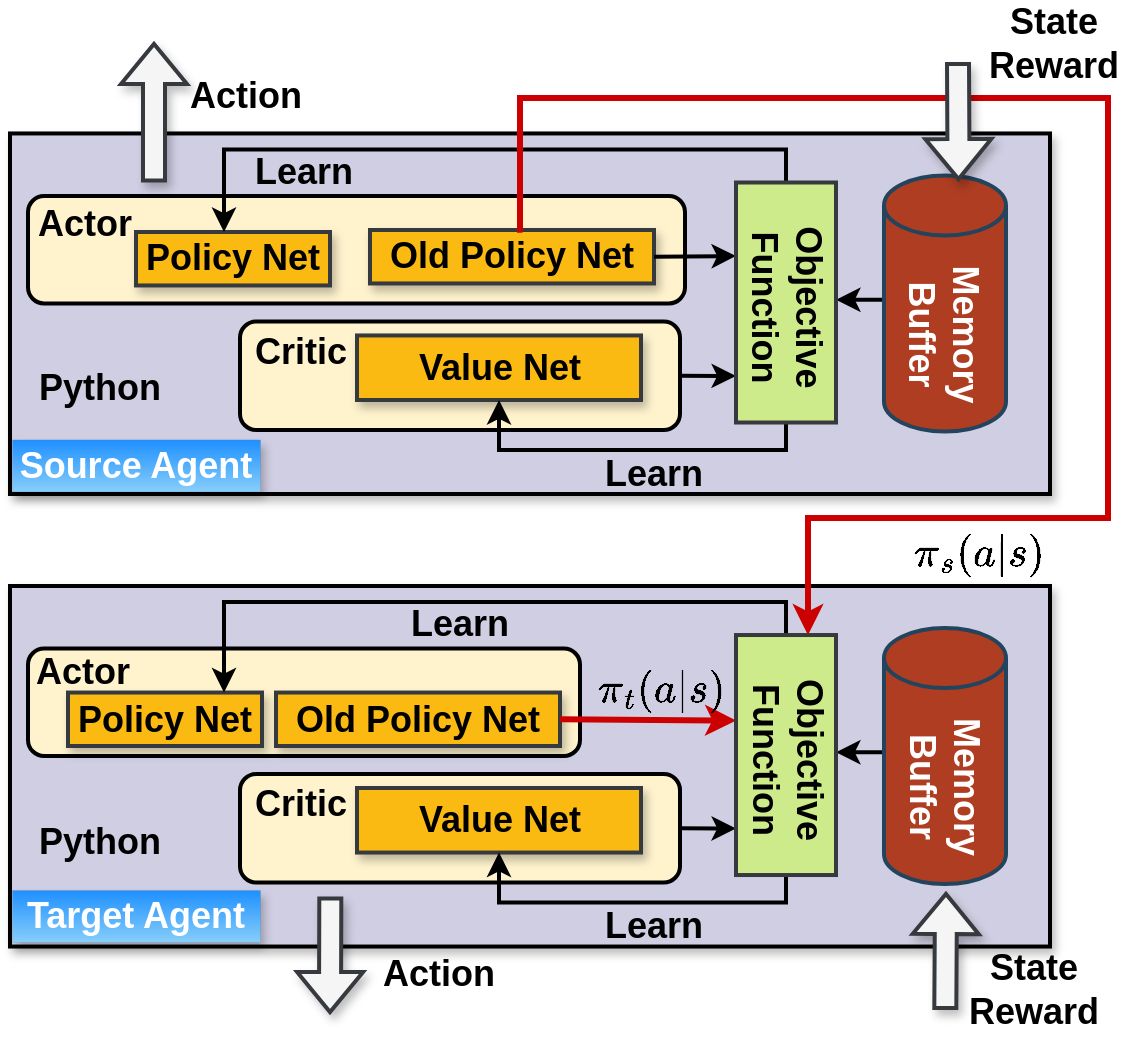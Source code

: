 <mxfile version="26.0.2">
  <diagram name="第 1 页" id="1CVCdKwHS6l56ZYPoqA-">
    <mxGraphModel dx="1309" dy="720" grid="1" gridSize="10" guides="1" tooltips="1" connect="1" arrows="1" fold="1" page="1" pageScale="1" pageWidth="600" pageHeight="520" math="1" shadow="0">
      <root>
        <mxCell id="0" />
        <mxCell id="1" parent="0" />
        <mxCell id="TnmNr2-LYMIH4guuqulg-85" value="" style="rounded=0;whiteSpace=wrap;html=1;fillColor=#d0cee2;strokeColor=#000000;strokeWidth=2;shadow=1;" vertex="1" parent="1">
          <mxGeometry x="28" y="66.73" width="520" height="180.27" as="geometry" />
        </mxCell>
        <mxCell id="TnmNr2-LYMIH4guuqulg-86" value="&lt;font color=&quot;#ffffff&quot; size=&quot;1&quot;&gt;&lt;b style=&quot;font-size: 18px;&quot;&gt;Source Agent&lt;/b&gt;&lt;/font&gt;" style="text;html=1;align=center;verticalAlign=middle;whiteSpace=wrap;rounded=0;fillColor=#1E90FF;strokeColor=#36393d;strokeWidth=0;shadow=1;gradientColor=#87CEFA;" vertex="1" parent="1">
          <mxGeometry x="29" y="219.73" width="124" height="26" as="geometry" />
        </mxCell>
        <mxCell id="TnmNr2-LYMIH4guuqulg-87" value="" style="rounded=1;whiteSpace=wrap;html=1;strokeWidth=2;fillColor=#fef3cd;" vertex="1" parent="1">
          <mxGeometry x="37" y="98" width="328.5" height="53.73" as="geometry" />
        </mxCell>
        <mxCell id="TnmNr2-LYMIH4guuqulg-88" value="&lt;b style=&quot;&quot;&gt;&lt;font style=&quot;font-size: 18px;&quot;&gt;Policy Net&lt;/font&gt;&lt;/b&gt;" style="rounded=0;whiteSpace=wrap;html=1;fillColor=#faba11;strokeColor=#36393d;strokeWidth=2;shadow=1;" vertex="1" parent="1">
          <mxGeometry x="91" y="116" width="97" height="26.73" as="geometry" />
        </mxCell>
        <mxCell id="TnmNr2-LYMIH4guuqulg-89" value="&lt;b style=&quot;&quot;&gt;&lt;font style=&quot;font-size: 18px;&quot;&gt;Old Policy Net&lt;/font&gt;&lt;/b&gt;" style="rounded=0;whiteSpace=wrap;html=1;fillColor=#faba11;strokeColor=#36393d;strokeWidth=2;shadow=1;" vertex="1" parent="1">
          <mxGeometry x="208" y="115" width="142" height="26.73" as="geometry" />
        </mxCell>
        <mxCell id="TnmNr2-LYMIH4guuqulg-90" value="" style="rounded=1;whiteSpace=wrap;html=1;strokeWidth=2;fillColor=#fef3cd;" vertex="1" parent="1">
          <mxGeometry x="143" y="160.73" width="220" height="54.27" as="geometry" />
        </mxCell>
        <mxCell id="TnmNr2-LYMIH4guuqulg-91" value="&lt;b style=&quot;&quot;&gt;&lt;font style=&quot;font-size: 18px;&quot;&gt;Value Net&lt;/font&gt;&lt;/b&gt;" style="rounded=0;whiteSpace=wrap;html=1;fillColor=#faba11;strokeColor=#36393d;strokeWidth=2;shadow=1;" vertex="1" parent="1">
          <mxGeometry x="201.5" y="167.73" width="142" height="32.27" as="geometry" />
        </mxCell>
        <mxCell id="TnmNr2-LYMIH4guuqulg-92" value="&lt;span style=&quot;font-size: 18px;&quot;&gt;&lt;b&gt;Actor&lt;/b&gt;&lt;/span&gt;" style="text;html=1;align=center;verticalAlign=middle;whiteSpace=wrap;rounded=0;" vertex="1" parent="1">
          <mxGeometry x="25" y="96.73" width="81" height="30" as="geometry" />
        </mxCell>
        <mxCell id="TnmNr2-LYMIH4guuqulg-93" value="&lt;span style=&quot;font-size: 18px;&quot;&gt;&lt;b&gt;Critic&lt;/b&gt;&lt;/span&gt;" style="text;html=1;align=center;verticalAlign=middle;whiteSpace=wrap;rounded=0;" vertex="1" parent="1">
          <mxGeometry x="133" y="160.73" width="81" height="30" as="geometry" />
        </mxCell>
        <mxCell id="TnmNr2-LYMIH4guuqulg-94" value="" style="endArrow=classic;html=1;rounded=0;strokeWidth=2;exitX=1;exitY=0.5;exitDx=0;exitDy=0;" edge="1" parent="1" source="TnmNr2-LYMIH4guuqulg-89">
          <mxGeometry width="50" height="50" relative="1" as="geometry">
            <mxPoint x="315" y="115.73" as="sourcePoint" />
            <mxPoint x="391" y="128" as="targetPoint" />
          </mxGeometry>
        </mxCell>
        <mxCell id="TnmNr2-LYMIH4guuqulg-95" value="" style="endArrow=classic;html=1;rounded=0;strokeWidth=2;exitX=1;exitY=0.5;exitDx=0;exitDy=0;" edge="1" parent="1" source="TnmNr2-LYMIH4guuqulg-90">
          <mxGeometry width="50" height="50" relative="1" as="geometry">
            <mxPoint x="354.3" y="211.73" as="sourcePoint" />
            <mxPoint x="391" y="188" as="targetPoint" />
          </mxGeometry>
        </mxCell>
        <mxCell id="TnmNr2-LYMIH4guuqulg-96" value="" style="endArrow=classic;html=1;rounded=0;strokeWidth=2;edgeStyle=orthogonalEdgeStyle;" edge="1" parent="1" target="TnmNr2-LYMIH4guuqulg-88">
          <mxGeometry width="50" height="50" relative="1" as="geometry">
            <mxPoint x="416" y="94.73" as="sourcePoint" />
            <mxPoint x="381.5" y="43.73" as="targetPoint" />
            <Array as="points">
              <mxPoint x="416" y="74.73" />
              <mxPoint x="135" y="74.73" />
            </Array>
          </mxGeometry>
        </mxCell>
        <mxCell id="TnmNr2-LYMIH4guuqulg-97" value="" style="endArrow=classic;html=1;rounded=0;strokeWidth=2;edgeStyle=orthogonalEdgeStyle;entryX=0.5;entryY=1;entryDx=0;entryDy=0;" edge="1" parent="1" target="TnmNr2-LYMIH4guuqulg-91">
          <mxGeometry width="50" height="50" relative="1" as="geometry">
            <mxPoint x="416" y="204.73" as="sourcePoint" />
            <mxPoint x="52.5" y="15.73" as="targetPoint" />
            <Array as="points">
              <mxPoint x="416" y="225" />
              <mxPoint x="273" y="225" />
            </Array>
          </mxGeometry>
        </mxCell>
        <mxCell id="TnmNr2-LYMIH4guuqulg-98" value="" style="endArrow=classic;html=1;rounded=0;strokeWidth=2;entryX=-0.004;entryY=0.225;entryDx=0;entryDy=0;entryPerimeter=0;" edge="1" parent="1">
          <mxGeometry width="50" height="50" relative="1" as="geometry">
            <mxPoint x="486" y="149.87" as="sourcePoint" />
            <mxPoint x="441" y="149.87" as="targetPoint" />
          </mxGeometry>
        </mxCell>
        <mxCell id="TnmNr2-LYMIH4guuqulg-99" value="&lt;font style=&quot;font-size: 18px;&quot;&gt;&lt;b&gt;Python&lt;/b&gt;&lt;/font&gt;" style="text;html=1;align=center;verticalAlign=middle;whiteSpace=wrap;rounded=0;" vertex="1" parent="1">
          <mxGeometry x="43" y="179.23" width="60" height="30" as="geometry" />
        </mxCell>
        <mxCell id="TnmNr2-LYMIH4guuqulg-100" value="" style="group" vertex="1" connectable="0" parent="1">
          <mxGeometry x="465" y="92.73" width="61" height="128.03" as="geometry" />
        </mxCell>
        <mxCell id="TnmNr2-LYMIH4guuqulg-101" value="" style="shape=cylinder3;whiteSpace=wrap;html=1;boundedLbl=1;backgroundOutline=1;size=15;fillColor=#ae3d22;strokeColor=#23445d;strokeWidth=2;" vertex="1" parent="TnmNr2-LYMIH4guuqulg-100">
          <mxGeometry y="-5" width="61" height="128.03" as="geometry" />
        </mxCell>
        <mxCell id="TnmNr2-LYMIH4guuqulg-102" value="&lt;font style=&quot;font-size: 18px;&quot; color=&quot;#ffffff&quot;&gt;&lt;b&gt;Memory&lt;/b&gt;&lt;/font&gt;&lt;div style=&quot;font-size: 18px;&quot;&gt;&lt;font color=&quot;#ffffff&quot;&gt;&lt;b&gt;Buffer&lt;/b&gt;&lt;/font&gt;&lt;/div&gt;" style="text;html=1;align=center;verticalAlign=middle;whiteSpace=wrap;rounded=0;direction=south;rotation=90;" vertex="1" parent="TnmNr2-LYMIH4guuqulg-100">
          <mxGeometry x="-10.31" y="62.629" width="79.901" height="23.022" as="geometry" />
        </mxCell>
        <mxCell id="TnmNr2-LYMIH4guuqulg-103" value="" style="group;fillColor=#cdeb8b;strokeColor=#36393d;container=0;strokeWidth=2;" vertex="1" connectable="0" parent="1">
          <mxGeometry x="391" y="91.25" width="50" height="120" as="geometry" />
        </mxCell>
        <mxCell id="TnmNr2-LYMIH4guuqulg-104" value="&lt;font style=&quot;font-size: 18px;&quot;&gt;&lt;b&gt;Objective&lt;/b&gt;&lt;/font&gt;&lt;div style=&quot;font-size: 18px;&quot;&gt;&lt;b&gt;Function&lt;/b&gt;&lt;/div&gt;" style="text;html=1;align=center;verticalAlign=middle;whiteSpace=wrap;rounded=0;direction=south;rotation=90;" vertex="1" parent="1">
          <mxGeometry x="369.5" y="140.71" width="93" height="25" as="geometry" />
        </mxCell>
        <mxCell id="TnmNr2-LYMIH4guuqulg-105" value="&lt;font style=&quot;font-size: 18px;&quot;&gt;&lt;b&gt;Learn&lt;/b&gt;&lt;/font&gt;" style="text;html=1;align=center;verticalAlign=middle;whiteSpace=wrap;rounded=0;" vertex="1" parent="1">
          <mxGeometry x="145" y="71" width="60" height="30" as="geometry" />
        </mxCell>
        <mxCell id="TnmNr2-LYMIH4guuqulg-106" value="&lt;font style=&quot;font-size: 18px;&quot;&gt;&lt;b&gt;Learn&lt;/b&gt;&lt;/font&gt;" style="text;html=1;align=center;verticalAlign=middle;whiteSpace=wrap;rounded=0;" vertex="1" parent="1">
          <mxGeometry x="320" y="221.73" width="60" height="30" as="geometry" />
        </mxCell>
        <mxCell id="TnmNr2-LYMIH4guuqulg-107" value="" style="rounded=0;whiteSpace=wrap;html=1;fillColor=#d0cee2;strokeColor=#000000;strokeWidth=2;shadow=1;" vertex="1" parent="1">
          <mxGeometry x="28" y="293" width="520" height="180.27" as="geometry" />
        </mxCell>
        <mxCell id="TnmNr2-LYMIH4guuqulg-109" value="" style="rounded=1;whiteSpace=wrap;html=1;strokeWidth=2;fillColor=#fef3cd;" vertex="1" parent="1">
          <mxGeometry x="37" y="324.27" width="276" height="53.73" as="geometry" />
        </mxCell>
        <mxCell id="TnmNr2-LYMIH4guuqulg-110" value="&lt;b style=&quot;&quot;&gt;&lt;font style=&quot;font-size: 18px;&quot;&gt;Policy Net&lt;/font&gt;&lt;/b&gt;" style="rounded=0;whiteSpace=wrap;html=1;fillColor=#faba11;strokeColor=#36393d;strokeWidth=2;shadow=1;" vertex="1" parent="1">
          <mxGeometry x="57" y="346.27" width="97" height="26.73" as="geometry" />
        </mxCell>
        <mxCell id="TnmNr2-LYMIH4guuqulg-111" value="&lt;b style=&quot;&quot;&gt;&lt;font style=&quot;font-size: 18px;&quot;&gt;Old Policy Net&lt;/font&gt;&lt;/b&gt;" style="rounded=0;whiteSpace=wrap;html=1;fillColor=#faba11;strokeColor=#36393d;strokeWidth=2;shadow=1;" vertex="1" parent="1">
          <mxGeometry x="161" y="346.27" width="142" height="26.73" as="geometry" />
        </mxCell>
        <mxCell id="TnmNr2-LYMIH4guuqulg-112" value="" style="rounded=1;whiteSpace=wrap;html=1;strokeWidth=2;fillColor=#fef3cd;" vertex="1" parent="1">
          <mxGeometry x="143" y="387" width="220" height="54.27" as="geometry" />
        </mxCell>
        <mxCell id="TnmNr2-LYMIH4guuqulg-113" value="&lt;b style=&quot;&quot;&gt;&lt;font style=&quot;font-size: 18px;&quot;&gt;Value Net&lt;/font&gt;&lt;/b&gt;" style="rounded=0;whiteSpace=wrap;html=1;fillColor=#faba11;strokeColor=#36393d;strokeWidth=2;shadow=1;" vertex="1" parent="1">
          <mxGeometry x="201.5" y="394" width="142" height="32.27" as="geometry" />
        </mxCell>
        <mxCell id="TnmNr2-LYMIH4guuqulg-114" value="&lt;span style=&quot;font-size: 18px;&quot;&gt;&lt;b&gt;Actor&lt;/b&gt;&lt;/span&gt;" style="text;html=1;align=center;verticalAlign=middle;whiteSpace=wrap;rounded=0;" vertex="1" parent="1">
          <mxGeometry x="24" y="321" width="81" height="30" as="geometry" />
        </mxCell>
        <mxCell id="TnmNr2-LYMIH4guuqulg-115" value="&lt;span style=&quot;font-size: 18px;&quot;&gt;&lt;b&gt;Critic&lt;/b&gt;&lt;/span&gt;" style="text;html=1;align=center;verticalAlign=middle;whiteSpace=wrap;rounded=0;" vertex="1" parent="1">
          <mxGeometry x="133" y="387" width="81" height="30" as="geometry" />
        </mxCell>
        <mxCell id="TnmNr2-LYMIH4guuqulg-116" value="" style="endArrow=classic;html=1;rounded=0;strokeWidth=3;exitX=1;exitY=0.5;exitDx=0;exitDy=0;strokeColor=#CC0000;" edge="1" parent="1" source="TnmNr2-LYMIH4guuqulg-111">
          <mxGeometry width="50" height="50" relative="1" as="geometry">
            <mxPoint x="311" y="360.635" as="sourcePoint" />
            <mxPoint x="391" y="360.27" as="targetPoint" />
          </mxGeometry>
        </mxCell>
        <mxCell id="TnmNr2-LYMIH4guuqulg-117" value="" style="endArrow=classic;html=1;rounded=0;strokeWidth=2;exitX=1;exitY=0.5;exitDx=0;exitDy=0;" edge="1" parent="1" source="TnmNr2-LYMIH4guuqulg-112">
          <mxGeometry width="50" height="50" relative="1" as="geometry">
            <mxPoint x="354.3" y="438" as="sourcePoint" />
            <mxPoint x="391" y="414.27" as="targetPoint" />
          </mxGeometry>
        </mxCell>
        <mxCell id="TnmNr2-LYMIH4guuqulg-118" value="" style="endArrow=classic;html=1;rounded=0;strokeWidth=2;edgeStyle=orthogonalEdgeStyle;" edge="1" parent="1" target="TnmNr2-LYMIH4guuqulg-110">
          <mxGeometry width="50" height="50" relative="1" as="geometry">
            <mxPoint x="416" y="321" as="sourcePoint" />
            <mxPoint x="381.5" y="270" as="targetPoint" />
            <Array as="points">
              <mxPoint x="416" y="301" />
              <mxPoint x="135" y="301" />
            </Array>
          </mxGeometry>
        </mxCell>
        <mxCell id="TnmNr2-LYMIH4guuqulg-119" value="" style="endArrow=classic;html=1;rounded=0;strokeWidth=2;edgeStyle=orthogonalEdgeStyle;entryX=0.5;entryY=1;entryDx=0;entryDy=0;" edge="1" parent="1" target="TnmNr2-LYMIH4guuqulg-113">
          <mxGeometry width="50" height="50" relative="1" as="geometry">
            <mxPoint x="416" y="431" as="sourcePoint" />
            <mxPoint x="52.5" y="242" as="targetPoint" />
            <Array as="points">
              <mxPoint x="416" y="451.27" />
              <mxPoint x="273" y="451.27" />
            </Array>
          </mxGeometry>
        </mxCell>
        <mxCell id="TnmNr2-LYMIH4guuqulg-120" value="" style="endArrow=classic;html=1;rounded=0;strokeWidth=2;entryX=-0.004;entryY=0.225;entryDx=0;entryDy=0;entryPerimeter=0;" edge="1" parent="1">
          <mxGeometry width="50" height="50" relative="1" as="geometry">
            <mxPoint x="486" y="376.14" as="sourcePoint" />
            <mxPoint x="441" y="376.14" as="targetPoint" />
          </mxGeometry>
        </mxCell>
        <mxCell id="TnmNr2-LYMIH4guuqulg-121" value="&lt;font style=&quot;font-size: 18px;&quot;&gt;&lt;b&gt;Python&lt;/b&gt;&lt;/font&gt;" style="text;html=1;align=center;verticalAlign=middle;whiteSpace=wrap;rounded=0;" vertex="1" parent="1">
          <mxGeometry x="43" y="405.5" width="60" height="30" as="geometry" />
        </mxCell>
        <mxCell id="TnmNr2-LYMIH4guuqulg-122" value="" style="group" vertex="1" connectable="0" parent="1">
          <mxGeometry x="465" y="319" width="61" height="128.03" as="geometry" />
        </mxCell>
        <mxCell id="TnmNr2-LYMIH4guuqulg-123" value="" style="shape=cylinder3;whiteSpace=wrap;html=1;boundedLbl=1;backgroundOutline=1;size=15;fillColor=#ae3d22;strokeColor=#23445d;strokeWidth=2;" vertex="1" parent="TnmNr2-LYMIH4guuqulg-122">
          <mxGeometry y="-5" width="61" height="128.03" as="geometry" />
        </mxCell>
        <mxCell id="TnmNr2-LYMIH4guuqulg-124" value="&lt;font style=&quot;font-size: 18px;&quot; color=&quot;#ffffff&quot;&gt;&lt;b&gt;Memory&lt;/b&gt;&lt;/font&gt;&lt;div style=&quot;font-size: 18px;&quot;&gt;&lt;font color=&quot;#ffffff&quot;&gt;&lt;b&gt;Buffer&lt;/b&gt;&lt;/font&gt;&lt;/div&gt;" style="text;html=1;align=center;verticalAlign=middle;whiteSpace=wrap;rounded=0;direction=south;rotation=90;" vertex="1" parent="TnmNr2-LYMIH4guuqulg-122">
          <mxGeometry x="-10.31" y="62.629" width="79.901" height="23.022" as="geometry" />
        </mxCell>
        <mxCell id="TnmNr2-LYMIH4guuqulg-125" value="" style="group;fillColor=#cdeb8b;strokeColor=#36393d;container=0;strokeWidth=2;" vertex="1" connectable="0" parent="1">
          <mxGeometry x="391" y="317.52" width="50" height="120" as="geometry" />
        </mxCell>
        <mxCell id="TnmNr2-LYMIH4guuqulg-126" value="&lt;font style=&quot;font-size: 18px;&quot;&gt;&lt;b&gt;Objective&lt;/b&gt;&lt;/font&gt;&lt;div style=&quot;font-size: 18px;&quot;&gt;&lt;b&gt;Function&lt;/b&gt;&lt;/div&gt;" style="text;html=1;align=center;verticalAlign=middle;whiteSpace=wrap;rounded=0;direction=south;rotation=90;" vertex="1" parent="1">
          <mxGeometry x="369.5" y="366.98" width="93" height="25" as="geometry" />
        </mxCell>
        <mxCell id="TnmNr2-LYMIH4guuqulg-127" value="&lt;font style=&quot;font-size: 18px;&quot;&gt;&lt;b&gt;Learn&lt;/b&gt;&lt;/font&gt;" style="text;html=1;align=center;verticalAlign=middle;whiteSpace=wrap;rounded=0;" vertex="1" parent="1">
          <mxGeometry x="223" y="297.27" width="60" height="30" as="geometry" />
        </mxCell>
        <mxCell id="TnmNr2-LYMIH4guuqulg-128" value="&lt;font style=&quot;font-size: 18px;&quot;&gt;&lt;b&gt;Learn&lt;/b&gt;&lt;/font&gt;" style="text;html=1;align=center;verticalAlign=middle;whiteSpace=wrap;rounded=0;" vertex="1" parent="1">
          <mxGeometry x="320" y="448" width="60" height="30" as="geometry" />
        </mxCell>
        <mxCell id="TnmNr2-LYMIH4guuqulg-129" value="&lt;font color=&quot;#ffffff&quot; size=&quot;1&quot;&gt;&lt;b style=&quot;font-size: 18px;&quot;&gt;Target Agent&lt;/b&gt;&lt;/font&gt;" style="text;html=1;align=center;verticalAlign=middle;whiteSpace=wrap;rounded=0;fillColor=#1E90FF;strokeColor=#36393d;strokeWidth=0;shadow=1;gradientColor=#87CEFA;" vertex="1" parent="1">
          <mxGeometry x="29" y="445" width="124" height="26" as="geometry" />
        </mxCell>
        <mxCell id="TnmNr2-LYMIH4guuqulg-130" value="&lt;font style=&quot;font-size: 18px;&quot;&gt;\(\pi_{s}(a|s)\)&lt;/font&gt;" style="text;html=1;align=center;verticalAlign=middle;whiteSpace=wrap;rounded=0;" vertex="1" parent="1">
          <mxGeometry x="458" y="267" width="110" height="20" as="geometry" />
        </mxCell>
        <mxCell id="TnmNr2-LYMIH4guuqulg-131" style="edgeStyle=orthogonalEdgeStyle;rounded=0;orthogonalLoop=1;jettySize=auto;html=1;strokeWidth=3;strokeColor=#CC0000;exitX=0.537;exitY=-0.003;exitDx=0;exitDy=0;exitPerimeter=0;" edge="1" parent="1" source="TnmNr2-LYMIH4guuqulg-89">
          <mxGeometry relative="1" as="geometry">
            <mxPoint x="427" y="317.52" as="targetPoint" />
            <mxPoint x="283" y="93.52" as="sourcePoint" />
            <Array as="points">
              <mxPoint x="283" y="115" />
              <mxPoint x="283" y="49" />
              <mxPoint x="577" y="49" />
              <mxPoint x="577" y="259" />
              <mxPoint x="427" y="259" />
            </Array>
          </mxGeometry>
        </mxCell>
        <mxCell id="TnmNr2-LYMIH4guuqulg-132" value="&lt;font style=&quot;font-size: 18px;&quot;&gt;\(\pi_{t}(a|s)\)&lt;/font&gt;" style="text;html=1;align=center;verticalAlign=middle;whiteSpace=wrap;rounded=0;" vertex="1" parent="1">
          <mxGeometry x="299" y="335.14" width="110" height="20" as="geometry" />
        </mxCell>
        <mxCell id="TnmNr2-LYMIH4guuqulg-133" value="" style="shape=flexArrow;endArrow=classic;html=1;rounded=0;strokeWidth=2;fillColor=#F5F5F5;strokeColor=#36393d;shadow=1;" edge="1" parent="1">
          <mxGeometry width="50" height="50" relative="1" as="geometry">
            <mxPoint x="100" y="91.25" as="sourcePoint" />
            <mxPoint x="100" y="21" as="targetPoint" />
          </mxGeometry>
        </mxCell>
        <mxCell id="TnmNr2-LYMIH4guuqulg-134" value="" style="shape=flexArrow;endArrow=none;html=1;rounded=0;strokeWidth=2;fillColor=#F5F5F5;strokeColor=#36393d;shadow=1;startArrow=block;endFill=0;" edge="1" parent="1">
          <mxGeometry width="50" height="50" relative="1" as="geometry">
            <mxPoint x="502.3" y="90.5" as="sourcePoint" />
            <mxPoint x="502" y="31" as="targetPoint" />
          </mxGeometry>
        </mxCell>
        <mxCell id="TnmNr2-LYMIH4guuqulg-135" value="&lt;font style=&quot;font-size: 18px;&quot;&gt;&lt;b&gt;Action&lt;/b&gt;&lt;/font&gt;" style="text;html=1;align=center;verticalAlign=middle;whiteSpace=wrap;rounded=0;" vertex="1" parent="1">
          <mxGeometry x="116" y="32.5" width="60" height="30" as="geometry" />
        </mxCell>
        <mxCell id="TnmNr2-LYMIH4guuqulg-136" value="&lt;font style=&quot;font-size: 18px;&quot;&gt;&lt;b&gt;State&lt;/b&gt;&lt;/font&gt;&lt;div&gt;&lt;font style=&quot;font-size: 18px;&quot;&gt;&lt;b&gt;Reward&lt;/b&gt;&lt;/font&gt;&lt;/div&gt;" style="text;html=1;align=center;verticalAlign=middle;whiteSpace=wrap;rounded=0;" vertex="1" parent="1">
          <mxGeometry x="520" y="7.0" width="60" height="30" as="geometry" />
        </mxCell>
        <mxCell id="TnmNr2-LYMIH4guuqulg-137" value="" style="shape=flexArrow;endArrow=classic;html=1;rounded=0;strokeWidth=2;fillColor=#F5F5F5;strokeColor=#36393d;shadow=1;exitX=0.308;exitY=1;exitDx=0;exitDy=0;exitPerimeter=0;" edge="1" parent="1">
          <mxGeometry width="50" height="50" relative="1" as="geometry">
            <mxPoint x="188.16" y="448.27" as="sourcePoint" />
            <mxPoint x="188" y="507" as="targetPoint" />
          </mxGeometry>
        </mxCell>
        <mxCell id="TnmNr2-LYMIH4guuqulg-138" value="&lt;font style=&quot;font-size: 18px;&quot;&gt;&lt;b&gt;Action&lt;/b&gt;&lt;/font&gt;" style="text;html=1;align=center;verticalAlign=middle;whiteSpace=wrap;rounded=0;direction=south;" vertex="1" parent="1">
          <mxGeometry x="211" y="466" width="63" height="41.75" as="geometry" />
        </mxCell>
        <mxCell id="TnmNr2-LYMIH4guuqulg-139" value="" style="shape=flexArrow;endArrow=none;html=1;rounded=0;strokeWidth=2;fillColor=#F5F5F5;strokeColor=#36393d;shadow=1;startArrow=block;endFill=0;" edge="1" parent="1">
          <mxGeometry width="50" height="50" relative="1" as="geometry">
            <mxPoint x="496" y="446" as="sourcePoint" />
            <mxPoint x="495.65" y="505" as="targetPoint" />
          </mxGeometry>
        </mxCell>
        <mxCell id="TnmNr2-LYMIH4guuqulg-140" value="&lt;font style=&quot;font-size: 18px;&quot;&gt;&lt;b&gt;State&lt;/b&gt;&lt;/font&gt;&lt;div&gt;&lt;font style=&quot;font-size: 18px;&quot;&gt;&lt;b&gt;Reward&lt;/b&gt;&lt;/font&gt;&lt;/div&gt;" style="text;html=1;align=center;verticalAlign=middle;whiteSpace=wrap;rounded=0;direction=south;" vertex="1" parent="1">
          <mxGeometry x="503" y="472" width="74" height="46" as="geometry" />
        </mxCell>
      </root>
    </mxGraphModel>
  </diagram>
</mxfile>
